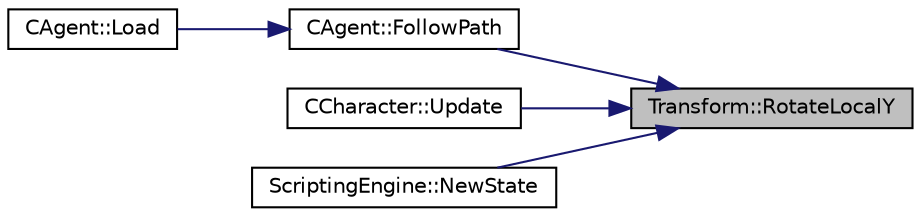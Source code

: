digraph "Transform::RotateLocalY"
{
 // LATEX_PDF_SIZE
  edge [fontname="Helvetica",fontsize="10",labelfontname="Helvetica",labelfontsize="10"];
  node [fontname="Helvetica",fontsize="10",shape=record];
  rankdir="RL";
  Node228 [label="Transform::RotateLocalY",height=0.2,width=0.4,color="black", fillcolor="grey75", style="filled", fontcolor="black",tooltip="Rotates the transform around the Y axis."];
  Node228 -> Node229 [dir="back",color="midnightblue",fontsize="10",style="solid",fontname="Helvetica"];
  Node229 [label="CAgent::FollowPath",height=0.2,width=0.4,color="black", fillcolor="white", style="filled",URL="$class_c_agent.html#a8e57afd96aac88101d9f75d3d1d79951",tooltip="make the Agent follow a precalculated path"];
  Node229 -> Node230 [dir="back",color="midnightblue",fontsize="10",style="solid",fontname="Helvetica"];
  Node230 [label="CAgent::Load",height=0.2,width=0.4,color="black", fillcolor="white", style="filled",URL="$class_c_agent.html#a744b88d9b408c11bb3406acb6717ddb0",tooltip="loads the component from saved state"];
  Node228 -> Node231 [dir="back",color="midnightblue",fontsize="10",style="solid",fontname="Helvetica"];
  Node231 [label="CCharacter::Update",height=0.2,width=0.4,color="black", fillcolor="white", style="filled",URL="$class_c_character.html#adc476a488c7157c7fc2b32381760b4e0",tooltip="updates ongoing behaviour for the component"];
  Node228 -> Node232 [dir="back",color="midnightblue",fontsize="10",style="solid",fontname="Helvetica"];
  Node232 [label="ScriptingEngine::NewState",height=0.2,width=0.4,color="black", fillcolor="white", style="filled",URL="$class_scripting_engine.html#a125a0c206da8e74b8f6664c4e523606a",tooltip="Sets up the engine with initial processes and variables and exposes engine functionality to lua."];
}
